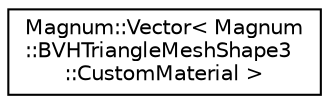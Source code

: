 digraph "圖形化之類別階層"
{
  edge [fontname="Helvetica",fontsize="10",labelfontname="Helvetica",labelfontsize="10"];
  node [fontname="Helvetica",fontsize="10",shape=record];
  rankdir="LR";
  Node1 [label="Magnum::Vector\< Magnum\l::BVHTriangleMeshShape3\l::CustomMaterial \>",height=0.2,width=0.4,color="black", fillcolor="white", style="filled",URL="$class_magnum_1_1_vector.html"];
}
